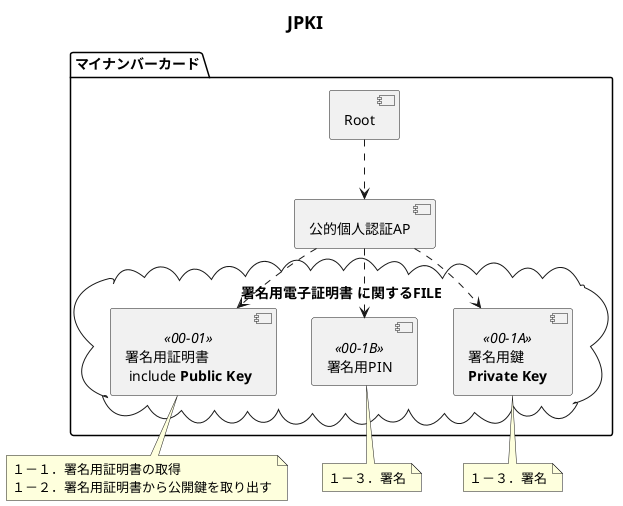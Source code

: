 @startuml
title <size:18>JPKI</size>

package マイナンバーカード {
    component Root as Card
    component 公的個人認証AP as JPKIAP

    cloud  "署名用電子証明書 に関するFILE"{
        component [署名用証明書\n include **Public Key**] as 署名用証明書 <<00-01>>
        component 署名用PIN <<00-1B>>
        component [署名用鍵\n**Private Key**] as 署名用鍵 <<00-1A>>
    }
}

Card ..> JPKIAP
JPKIAP ..> 署名用証明書
JPKIAP ..> 署名用鍵
JPKIAP ..> 署名用PIN

note bottom of 署名用証明書 : １－１．署名用証明書の取得\n１－２．署名用証明書から公開鍵を取り出す
note bottom of 署名用PIN : １－３．署名
note bottom of 署名用鍵 : １－３．署名

@enduml